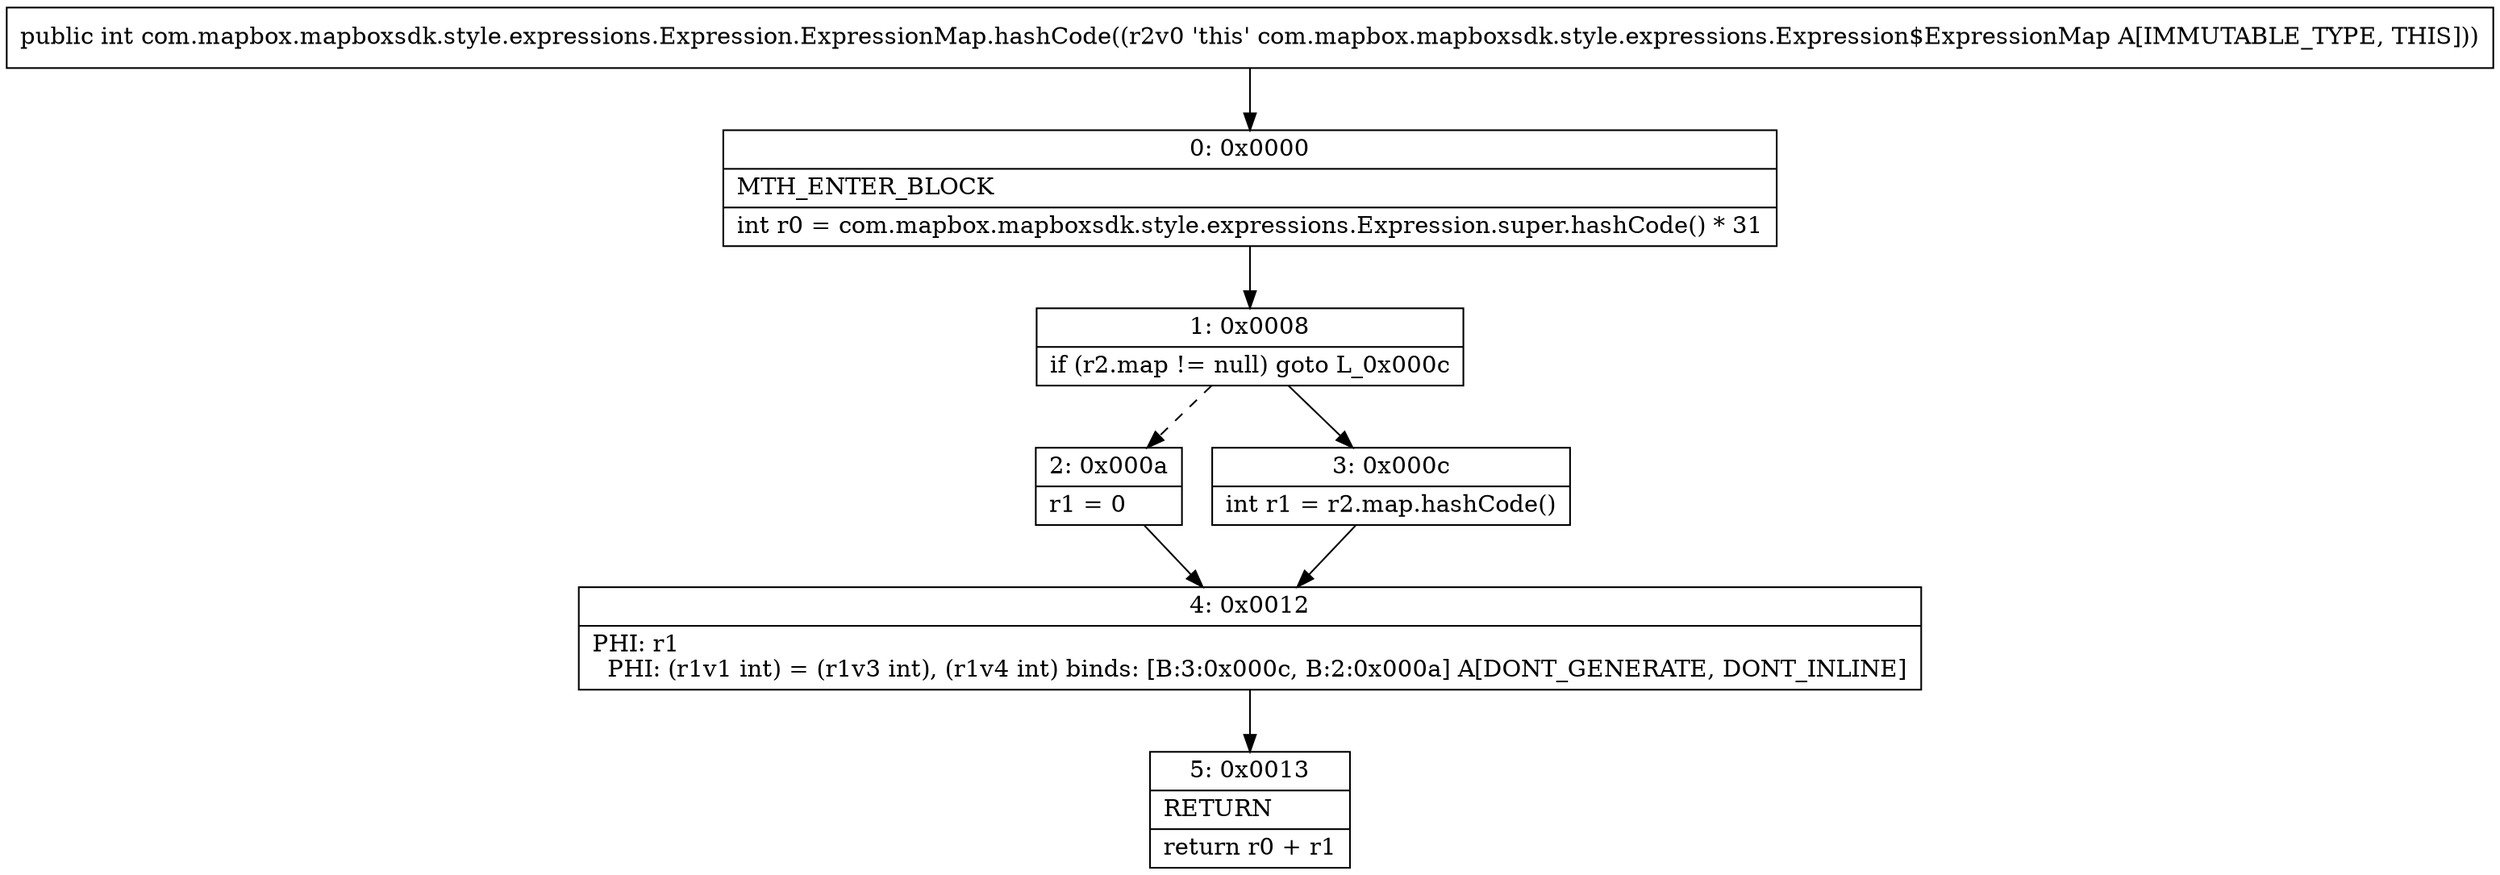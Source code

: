 digraph "CFG forcom.mapbox.mapboxsdk.style.expressions.Expression.ExpressionMap.hashCode()I" {
Node_0 [shape=record,label="{0\:\ 0x0000|MTH_ENTER_BLOCK\l|int r0 = com.mapbox.mapboxsdk.style.expressions.Expression.super.hashCode() * 31\l}"];
Node_1 [shape=record,label="{1\:\ 0x0008|if (r2.map != null) goto L_0x000c\l}"];
Node_2 [shape=record,label="{2\:\ 0x000a|r1 = 0\l}"];
Node_3 [shape=record,label="{3\:\ 0x000c|int r1 = r2.map.hashCode()\l}"];
Node_4 [shape=record,label="{4\:\ 0x0012|PHI: r1 \l  PHI: (r1v1 int) = (r1v3 int), (r1v4 int) binds: [B:3:0x000c, B:2:0x000a] A[DONT_GENERATE, DONT_INLINE]\l}"];
Node_5 [shape=record,label="{5\:\ 0x0013|RETURN\l|return r0 + r1\l}"];
MethodNode[shape=record,label="{public int com.mapbox.mapboxsdk.style.expressions.Expression.ExpressionMap.hashCode((r2v0 'this' com.mapbox.mapboxsdk.style.expressions.Expression$ExpressionMap A[IMMUTABLE_TYPE, THIS])) }"];
MethodNode -> Node_0;
Node_0 -> Node_1;
Node_1 -> Node_2[style=dashed];
Node_1 -> Node_3;
Node_2 -> Node_4;
Node_3 -> Node_4;
Node_4 -> Node_5;
}

